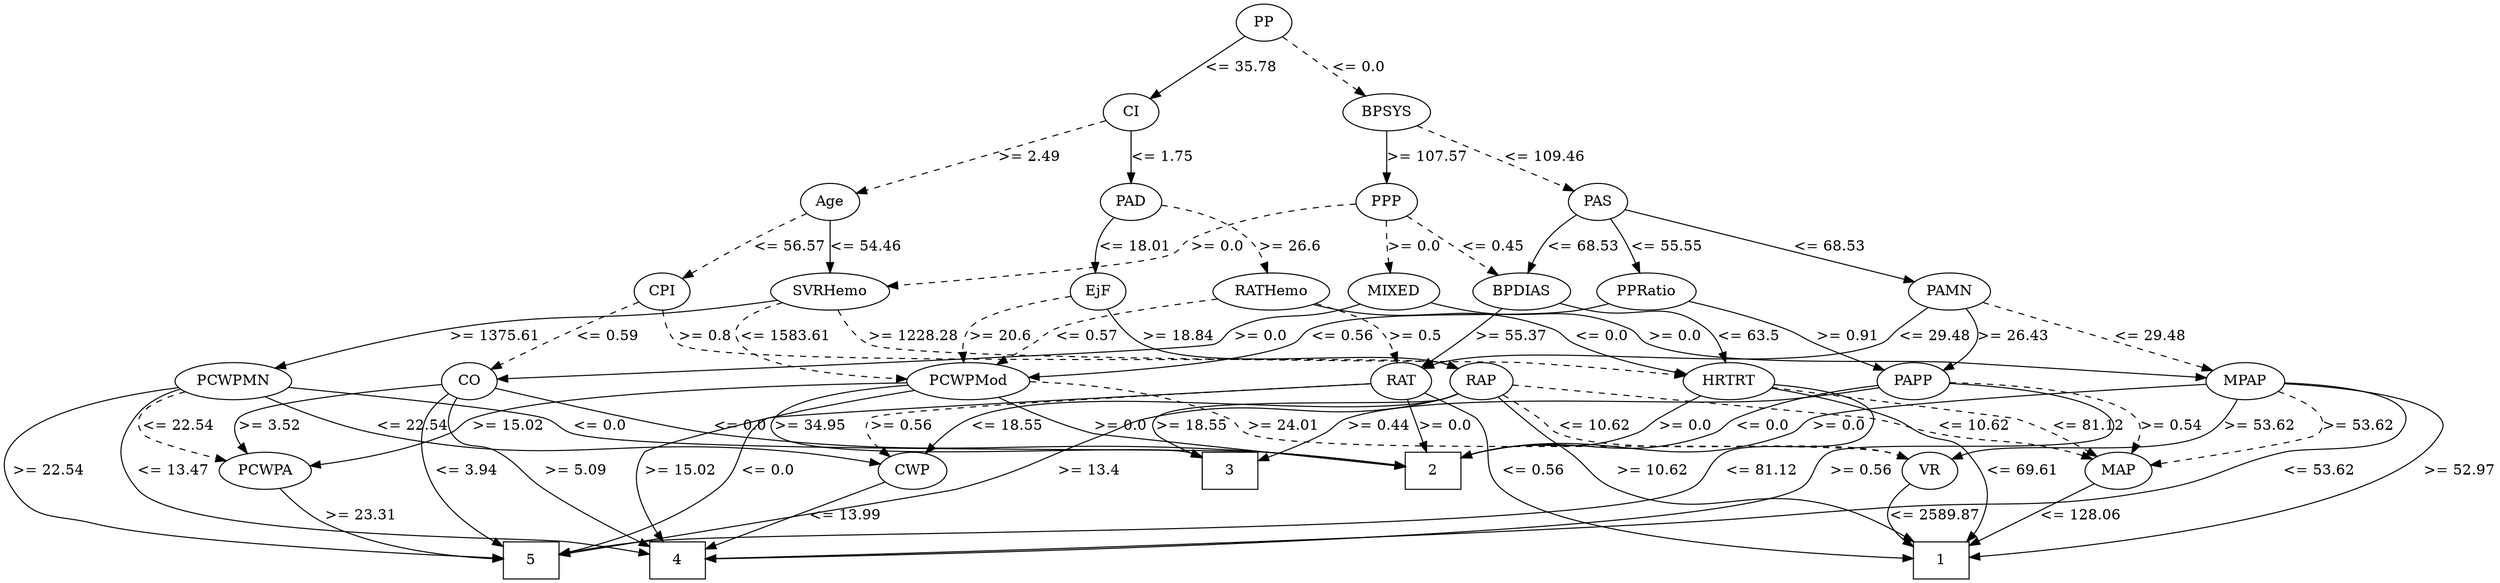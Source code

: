strict digraph G {
	graph [bb="0,0,1974.2,558"];
	node [label="\N"];
	1	[height=0.5,
		pos="1527.2,18",
		shape=box,
		width=0.75];
	2	[height=0.5,
		pos="1027.2,105",
		shape=box,
		width=0.75];
	3	[height=0.5,
		pos="931.15,105",
		shape=box,
		width=0.75];
	4	[height=0.5,
		pos="907.15,18",
		shape=box,
		width=0.75];
	5	[height=0.5,
		pos="181.15,18",
		shape=box,
		width=0.75];
	RAP	[height=0.5,
		pos="915.15,192",
		width=0.77778];
	RAP -> 1	[label=">= 10.62",
		lp="1362.2,105",
		op=">=",
		param=10.62,
		pos="e,1500,27.867 943.09,190.75 993.47,189.59 1102.4,183.75 1189.2,156 1202.6,151.7 1204.5,147.25 1217.2,141 1269.2,115.27 1282.3,108.76 \
1336.2,87 1389,65.634 1451.5,44.075 1490.2,31.126",
		style=solid];
	RAP -> 3	[label=">= 18.55",
		lp="934.15,148.5",
		op=">=",
		param=18.55,
		pos="e,917.05,123.16 909.24,174.06 906.69,164.25 904.94,151.75 908.15,141 909.06,137.96 910.33,134.95 911.8,132.03",
		style=solid];
	RAP -> 5	[label=">= 13.4",
		lp="858.65,105",
		op=">=",
		param=13.4,
		pos="e,208.46,20.64 900.68,176.07 876.22,152.02 824,105.5 769.15,87 666.1,52.236 331.47,28.471 218.67,21.283",
		style=solid];
	CWP	[height=0.5,
		pos="729.15,105",
		width=0.84854];
	RAP -> CWP	[label="<= 18.55",
		lp="773.15,148.5",
		op="<=",
		param=18.55,
		pos="e,730.89,123.45 894.04,180.01 888.95,177.72 883.45,175.54 878.15,174 821.73,157.55 792.82,192.99 747.15,156 740.15,150.32 735.87,\
141.69 733.25,133.19",
		style=solid];
	MAP	[height=0.5,
		pos="1664.2,105",
		width=0.84854];
	RAP -> MAP	[label="<= 10.62",
		lp="1564.2,148.5",
		op="<=",
		param=10.62,
		pos="e,1639.6,115.96 943.29,190.86 1025.6,190.09 1272.7,185.32 1475.2,156 1477.2,155.71 1617.2,123.59 1619.2,123 1622.7,121.92 1626.4,\
120.7 1630.1,119.43",
		style=dashed];
	VR	[height=0.5,
		pos="1500.2,105",
		width=0.75];
	RAP -> VR	[label="<= 10.62",
		lp="1385.2,148.5",
		op="<=",
		param=10.62,
		pos="e,1478.3,116.06 943.11,190.46 1025,188.58 1263.1,181.07 1336.2,156 1347.7,152.04 1347.8,145.5 1359.2,141 1401.1,124.33 1415.8,135.72 \
1459.2,123 1462.3,122.07 1465.6,120.97 1468.8,119.78",
		style=dashed];
	CWP -> 4	[label="<= 13.99",
		lp="934.15,61.5",
		op="<=",
		param=13.99,
		pos="e,910.17,36.337 758,98.614 806.59,89.482 899.73,71.684 902.15,69 907.67,62.905 909.8,54.524 910.29,46.364",
		style=solid];
	MAP -> 1	[label="<= 128.06",
		lp="1644.2,61.5",
		op="<=",
		param=128.06,
		pos="e,1554.4,32.132 1646.2,90.126 1632.3,79.669 1612.5,65.256 1594.2,54 1584.4,48.005 1573.5,42.029 1563.4,36.757",
		style=solid];
	VR -> 1	[label="<= 2589.87",
		lp="1533.7,61.5",
		op="<=",
		param=2589.87,
		pos="e,1511,36.293 1498,86.887 1497.3,77.016 1497.6,64.516 1501.2,54 1502.2,50.849 1503.7,47.746 1505.4,44.77",
		style=solid];
	PAS	[height=0.5,
		pos="1178.2,366",
		width=0.75];
	PAMN	[height=0.5,
		pos="1464.2,279",
		width=1.0139];
	PAS -> PAMN	[label="<= 68.53",
		lp="1364.2,322.5",
		op="<=",
		param=68.53,
		pos="e,1433.5,289.13 1202.5,357.75 1251.7,343.14 1363.2,310.02 1423.5,292.08",
		style=solid];
	BPDIAS	[height=0.5,
		pos="1119.2,279",
		width=1.1735];
	PAS -> BPDIAS	[label="<= 68.53",
		lp="1165.2,322.5",
		op="<=",
		param=68.53,
		pos="e,1123.9,297.17 1160.6,352.16 1153.2,346.1 1145,338.35 1139.2,330 1134.3,323 1130.3,314.62 1127.3,306.74",
		style=solid];
	PPRatio	[height=0.5,
		pos="1219.2,279",
		width=1.1013];
	PAS -> PPRatio	[label="<= 55.55",
		lp="1227.2,322.5",
		op="<=",
		param=55.55,
		pos="e,1211.2,296.68 1186.1,348.63 1189,342.75 1192.2,336.08 1195.2,330 1199,322.11 1203.1,313.51 1206.8,305.7",
		style=solid];
	MPAP	[height=0.5,
		pos="1787.2,192",
		width=0.97491];
	PAMN -> MPAP	[label="<= 29.48",
		lp="1724.2,235.5",
		op="<=",
		param=29.48,
		pos="e,1761.1,204.36 1499.2,273.44 1537.7,268.01 1601,257.76 1654.2,243 1688,233.59 1725.4,219.17 1751.9,208.22",
		style=dashed];
	PAPP	[height=0.5,
		pos="1592.2,192",
		width=0.88889];
	PAMN -> PAPP	[label=">= 26.43",
		lp="1624.2,235.5",
		op=">=",
		param=26.43,
		pos="e,1597.4,209.95 1498.9,273.35 1533.1,267.98 1581.7,257.93 1593.2,243 1598.1,236.5 1599.3,228.01 1598.8,219.88",
		style=solid];
	RAT	[height=0.5,
		pos="841.15,192",
		width=0.76389];
	PAMN -> RAT	[label="<= 29.48",
		lp="1221.2,235.5",
		op="<=",
		param=29.48,
		pos="e,861.8,204.1 1427.7,277.09 1375.2,274.93 1275.8,267.63 1195.2,243 1180.9,238.64 1179.5,231.88 1165.2,228 1041.7,194.76 1002.1,241.21 \
878.15,210 875.84,209.42 873.49,208.69 871.16,207.87",
		style=solid];
	BPDIAS -> RAT	[label=">= 55.37",
		lp="1135.2,235.5",
		op=">=",
		param=55.37,
		pos="e,861.82,204.02 1116.2,260.76 1113.4,249.53 1107.8,235.6 1097.2,228 1057.4,199.66 925.39,222.38 878.15,210 875.85,209.4 873.5,208.65 \
871.18,207.82",
		style=solid];
	HRTRT	[height=0.5,
		pos="1479.2,192",
		width=1.1013];
	BPDIAS -> HRTRT	[label="<= 63.5",
		lp="1491.7,235.5",
		op="<=",
		param=63.5,
		pos="e,1476.3,210.3 1149.6,266.44 1156.3,264.3 1163.4,262.32 1170.2,261 1201.5,254.9 1431,261.29 1457.2,243 1465,237.56 1470,228.71 1473.3,\
219.96",
		style=solid];
	PPRatio -> PAPP	[label=">= 0.91",
		lp="1564.7,235.5",
		op=">=",
		param=0.91,
		pos="e,1573.6,207 1257.6,274.52 1332.9,267.57 1494.2,251.88 1518.2,243 1528.1,239.32 1548.4,225.4 1565.2,213.17",
		style=solid];
	PCWPMod	[height=0.5,
		pos="657.15,192",
		width=1.4444];
	PPRatio -> PCWPMod	[label="<= 0.56",
		lp="1070.7,235.5",
		op="<=",
		param=0.56,
		pos="e,705.44,198.97 1189.9,266.84 1183.5,264.67 1176.6,262.59 1170.2,261 1116.9,247.96 1098.5,264.72 1048.2,243 1038.3,238.74 1039.2,\
231.93 1029.2,228 982.67,209.74 854.86,214.85 805.15,210 775.6,207.12 742.78,203.4 715.57,200.18",
		style=solid];
	PAD	[height=0.5,
		pos="827.15,366",
		width=0.79437];
	RATHemo	[height=0.5,
		pos="788.15,279",
		width=1.375];
	PAD -> RATHemo	[label=">= 26.6",
		lp="811.65,322.5",
		op=">=",
		param=26.6,
		pos="e,785.23,297.4 807.73,352.29 800.52,346.44 793.13,338.83 789.15,330 786.05,323.11 784.94,315.13 784.83,307.6",
		style=dashed];
	EjF	[height=0.5,
		pos="883.15,279",
		width=0.75];
	PAD -> EjF	[label="<= 18.01",
		lp="883.15,322.5",
		op="<=",
		param=18.01,
		pos="e,871.17,295.44 836.48,348.53 842.21,338.66 849.84,325.94 857.15,315 859.62,311.32 862.31,307.49 865,303.78",
		style=solid];
	RATHemo -> RAT	[label=">= 0.5",
		lp="806.15,235.5",
		op=">=",
		param=0.5,
		pos="e,817.89,201.75 783.75,260.79 782.11,250.66 781.76,237.92 787.15,228 792.03,219.04 800.29,212.02 808.91,206.69",
		style=dashed];
	RATHemo -> PCWPMod	[label="<= 0.57",
		lp="680.65,235.5",
		op="<=",
		param=0.57,
		pos="e,652.69,210.04 750.75,267.03 743.59,264.98 736.15,262.89 729.15,261 697.73,252.49 678.4,268.49 658.15,243 653.07,236.59 651.59,\
228.13 651.75,219.99",
		style=dashed];
	RATHemo -> HRTRT	[label="<= 0.0",
		lp="1377.2,235.5",
		op="<=",
		param=0.0,
		pos="e,1443.7,200.31 823.4,266.33 831.15,264.19 839.37,262.25 847.15,261 954.31,243.85 1231.7,275.83 1335.2,243 1346.8,239.31 1347.1,\
233.08 1358.2,228 1382.2,216.97 1410.6,208.54 1433.8,202.73",
		style=solid];
	EjF -> RAP	[label=">= 18.84",
		lp="926.15,235.5",
		op=">=",
		param=18.84,
		pos="e,908.85,209.76 889.48,261.21 893.99,249.22 900.15,232.85 905.31,219.16",
		style=solid];
	EjF -> PCWPMod	[label=">= 20.6",
		lp="869.65,235.5",
		op=">=",
		param=20.6,
		pos="e,707.46,196.81 869.87,263 858.98,251.64 842.56,236.59 825.15,228 791.62,211.45 750.58,202.72 717.46,198.11",
		style=dashed];
	MPAP -> 1	[label=">= 52.97",
		lp="1948.2,105",
		op=">=",
		param=52.97,
		pos="e,1554.4,22.397 1822.6,191.74 1875.8,191.47 1967.3,184.86 1940.2,141 1899.8,75.705 1658.5,36.666 1564.5,23.771",
		style=solid];
	MPAP -> 2	[label=">= 0.0",
		lp="1452.2,148.5",
		op=">=",
		param=0.0,
		pos="e,1054.5,118.84 1753.2,187.06 1722,183.48 1674.5,178.14 1633.2,174 1544.4,165.1 1517.2,186.11 1433.2,156 1422,152.01 1422.4,144.78 \
1411.2,141 1338.8,116.6 1142.6,139.86 1068.2,123 1066.9,122.71 1065.6,122.39 1064.3,122.04",
		style=solid];
	MPAP -> 4	[label="<= 53.62",
		lp="1826.2,105",
		op="<=",
		param=53.62,
		pos="e,934.16,19.621 1821.6,187.65 1862.6,182.32 1922.9,169.45 1899.2,141 1870.5,106.67 1843.3,134.9 1800.2,123 1756.2,110.88 1748.2,\
98.613 1704.2,87 1654.6,73.928 1640.1,80.536 1590.2,69 1568,63.878 1563.6,57.99 1541.2,54 1425.4,33.399 1062.3,22.827 944.46,19.876",
		style=solid];
	MPAP -> MAP	[label=">= 53.62",
		lp="1869.2,148.5",
		op=">=",
		param=53.62,
		pos="e,1693,111.49 1813.5,179.73 1832.2,170.12 1852.1,155.57 1840.2,141 1839.1,139.66 1754.6,123.31 1703.1,113.44",
		style=dashed];
	MPAP -> VR	[label=">= 53.62",
		lp="1791.2,148.5",
		op=">=",
		param=53.62,
		pos="e,1521.4,116.27 1779.1,174.04 1772.6,162.63 1762.5,148.37 1749.2,141 1708.5,118.61 1586.2,134.01 1541.2,123 1537.8,122.17 1534.3,\
121.1 1530.8,119.9",
		style=solid];
	PAPP -> 2	[label="<= 0.0",
		lp="1317.2,148.5",
		op="<=",
		param=0.0,
		pos="e,1054.6,118.7 1564.7,182.53 1553.5,179.38 1540.3,176.07 1528.2,174 1427.1,156.77 1396.6,184.82 1298.2,156 1284.6,152.03 1283.7,\
145.04 1270.2,141 1183.8,115.2 1155.7,144.51 1068.2,123 1066.9,122.69 1065.6,122.35 1064.3,121.98",
		style=solid];
	PAPP -> 3	[label=">= 0.44",
		lp="1076.7,148.5",
		op=">=",
		param=0.44,
		pos="e,958.41,114.01 1565,182.37 1553.7,179.15 1540.4,175.84 1528.2,174 1423.9,158.37 1153.1,192.45 1054.2,156 1044.1,152.28 1044.6,146.12 \
1035.2,141 1023.3,134.59 992.89,124.6 967.98,116.93",
		style=solid];
	PAPP -> 4	[label=">= 0.56",
		lp="1441.7,105",
		op=">=",
		param=0.56,
		pos="e,934.41,20.345 1621.2,184.33 1651.1,176.19 1690.8,161.02 1672.2,141 1633.7,99.754 1469.5,148.3 1419.2,123 1400.3,113.52 1406.7,\
97.126 1388.2,87 1311.5,45.098 1043.8,26.479 944.57,20.903",
		style=solid];
	PAPP -> MAP	[label=">= 0.54",
		lp="1722.7,148.5",
		op=">=",
		param=0.54,
		pos="e,1682.6,119.36 1624.1,189.83 1648.5,187.05 1680.6,178.91 1697.2,156 1704.1,146.41 1698.3,135.49 1689.8,126.3",
		style=dashed];
	RAT -> 1	[label="<= 0.56",
		lp="1227.7,105",
		op="<=",
		param=0.56,
		pos="e,1500,18.87 861.8,179.92 867,177.57 872.67,175.39 878.15,174 936.44,159.2 1094.6,183.42 1148.2,156 1183.6,137.86 1171.1,107.6 1205.2,\
87 1296.6,31.629 1426.5,20.876 1489.7,19.096",
		style=solid];
	RAT -> 2	[label=">= 0.0",
		lp="1125.2,148.5",
		op=">=",
		param=0.0,
		pos="e,1054.3,117.67 861.81,179.97 867.02,177.62 872.68,175.43 878.15,174 902.42,167.67 1086.1,174.43 1103.2,156 1107.7,151.1 1106.8,\
146.61 1103.2,141 1101.9,139.02 1082.4,130.05 1063.4,121.69",
		style=solid];
	RAT -> 5	[label="<= 0.0",
		lp="388.15,105",
		op="<=",
		param=0.0,
		pos="e,208.57,24.684 814.42,187.27 752.34,178.6 603.28,157.68 598.15,156 584.74,151.59 583.68,145.04 570.15,141 484.22,115.3 451.75,157.97 \
369.15,123 325.92,104.69 330.07,77.026 289.15,54 267.06,41.567 239.9,32.792 218.35,27.138",
		style=solid];
	RAT -> CWP	[label=">= 0.56",
		lp="701.65,148.5",
		op=">=",
		param=0.56,
		pos="e,705.66,116.67 814.38,187.08 770.59,180.39 687.63,166.5 679.15,156 669.29,143.78 681.77,131.29 696.72,121.85",
		style=dashed];
	PCWPMod -> 2	[label=">= 0.0",
		lp="883.15,148.5",
		op=">=",
		param=0.0,
		pos="e,1000.1,114.3 698.01,180.8 748.84,168.17 832.75,147.53 864.15,141 909.65,131.54 921.85,133.35 967.15,123 974.71,121.27 982.74,119.18 \
990.38,117.07",
		style=solid];
	PCWPMod -> 3	[label=">= 34.95",
		lp="569.15,148.5",
		op=">=",
		param=34.95,
		pos="e,903.79,118.84 608.71,185.39 567.96,178.84 519.79,165.61 543.15,141 569.74,113 852.5,131.52 890.15,123 891.42,122.71 892.7,122.39 \
893.99,122.04",
		style=solid];
	PCWPMod -> 4	[label=">= 15.02",
		lp="663.15,105",
		op=">=",
		param=15.02,
		pos="e,880.02,25.842 605.28,190.25 512.19,187.95 329.36,178.65 362.15,141 381.31,119.01 463.52,128.55 492.15,123 501.64,121.16 770.02,\
53.567 870.05,28.355",
		style=solid];
	PCWPMod -> VR	[label=">= 24.01",
		lp="1005.2,148.5",
		op=">=",
		param=24.01,
		pos="e,1478.9,116.48 705.77,185.41 791.3,175.56 959.79,156.15 960.15,156 970.1,151.89 969.06,144.72 979.15,141 1079.3,104.11 1354.9,145.8 \
1459.2,123 1462.6,122.25 1466.1,121.24 1469.5,120.07",
		style=dashed];
	PCWPA	[height=0.5,
		pos="273.15,105",
		width=1.1555];
	PCWPMod -> PCWPA	[label=">= 15.02",
		lp="308.15,148.5",
		op=">=",
		param=15.02,
		pos="e,271.41,123.31 605.56,189.6 508.3,186.47 305.48,177.42 282.15,156 275.94,150.29 273.12,141.88 272.01,133.57",
		style=solid];
	PCWPA -> 5	[label=">= 23.31",
		lp="259.15,61.5",
		op=">=",
		param=23.31,
		pos="e,199.82,36.246 256.28,88.41 242.55,75.724 222.94,57.604 207.2,43.059",
		style=solid];
	PCWPMN	[height=0.5,
		pos="151.15,192",
		width=1.3902];
	PCWPMN -> 2	[label="<= 0.0",
		lp="514.15,148.5",
		op="<=",
		param=0.0,
		pos="e,999.98,115.18 191.57,181.29 203.9,178.61 217.53,175.91 230.15,174 320.15,160.4 344.37,170.91 434.15,156 461.7,151.43 467.51,144.89 \
495.15,141 703.04,111.79 759.81,155.85 967.15,123 974.74,121.8 982.73,119.96 990.31,117.92",
		style=solid];
	PCWPMN -> 4	[label="<= 13.47",
		lp="196.15,105",
		op="<=",
		param=13.47,
		pos="e,879.89,18.775 134.38,174.89 126.54,165.35 119.79,152.85 124.15,141 124.5,140.08 169.28,87.458 170.15,87 293.63,22.091 737.8,18.37 \
869.86,18.737",
		style=solid];
	PCWPMN -> 5	[label=">= 22.54",
		lp="32.155,105",
		op=">=",
		param=22.54,
		pos="e,153.99,19.909 108.82,182.26 87.557,176.72 61.966,168.25 41.155,156 11.521,138.56 -11.347,116.6 6.1547,87 34.201,39.566 101.52,\
25.126 144.02,20.789",
		style=solid];
	PCWPMN -> CWP	[label="<= 22.54",
		lp="408.15,148.5",
		op="<=",
		param=22.54,
		pos="e,700.18,110.9 192.49,181.72 204.6,179.11 217.89,176.34 230.15,174 277.95,164.88 290.97,167.89 338.15,156 358.19,150.95 361.92,145.16 \
382.15,141 483.89,120.08 511.95,134.67 615.15,123 640.22,120.17 668.23,116 690.22,112.5",
		style=solid];
	PCWPMN -> PCWPA	[label="<= 22.54",
		lp="157.15,148.5",
		op="<=",
		param=22.54,
		pos="e,240.72,116.38 136.48,174.38 129.11,163.97 123.26,150.72 131.15,141 155.78,110.69 179.32,132.68 217.15,123 221.59,121.86 226.21,\
120.6 230.79,119.29",
		style=dashed];
	CO	[height=0.5,
		pos="266.15,192",
		width=0.75];
	CO -> 2	[label="<= 0.0",
		lp="652.15,148.5",
		op="<=",
		param=0.0,
		pos="e,999.97,115.09 293.45,190.57 350.36,189.14 485.55,182.94 595.15,156 612.79,151.67 615.42,144.87 633.15,141 778.4,109.3 820.51,147.41 \
967.15,123 974.73,121.74 982.71,119.87 990.29,117.83",
		style=solid];
	CO -> 4	[label=">= 5.09",
		lp="465.65,105",
		op=">=",
		param=5.09,
		pos="e,879.98,20.55 262.58,173.99 261.36,163.15 261.98,149.57 270.15,141 291.96,118.14 383.22,137.74 411.15,123 430.09,113.01 424.32,\
97.166 443.15,87 517.05,47.125 773.1,27.361 869.79,21.187",
		style=solid];
	CO -> 5	[label="<= 3.94",
		lp="116.65,105",
		op="<=",
		param=3.94,
		pos="e,153.99,31.709 242.3,183.25 232.41,180.17 220.79,176.72 210.15,174 155.59,160.04 114.46,175.53 94.155,123 88.385,108.08 87.142,\
101.38 94.155,87 104.82,65.133 126.29,48.236 145.23,36.755",
		style=solid];
	CO -> PCWPA	[label=">= 3.52",
		lp="211.65,148.5",
		op=">=",
		param=3.52,
		pos="e,239.47,115.82 242.14,183.29 221.9,176.24 195.28,165.51 189.15,156 185.55,150.39 185.46,146.55 189.15,141 194.22,133.4 211.84,125.53 \
229.64,119.18",
		style=solid];
	CI	[height=0.5,
		pos="827.15,453",
		width=0.75];
	CI -> PAD	[label="<= 1.75",
		lp="849.65,409.5",
		op="<=",
		param=1.75,
		pos="e,827.15,384.18 827.15,434.8 827.15,423.16 827.15,407.55 827.15,394.24",
		style=solid];
	Age	[height=0.5,
		pos="670.15,366",
		width=0.75];
	CI -> Age	[label=">= 2.49",
		lp="779.65,409.5",
		op=">=",
		param=2.49,
		pos="e,690.68,378.11 806.63,440.89 779.36,426.12 731.01,399.95 699.78,383.04",
		style=dashed];
	SVRHemo	[height=0.5,
		pos="670.15,279",
		width=1.3902];
	Age -> SVRHemo	[label="<= 54.46",
		lp="696.15,322.5",
		op="<=",
		param=54.46,
		pos="e,670.15,297.18 670.15,347.8 670.15,336.16 670.15,320.55 670.15,307.24",
		style=solid];
	CPI	[height=0.5,
		pos="575.15,279",
		width=0.75];
	Age -> CPI	[label="<= 56.57",
		lp="640.15,322.5",
		op="<=",
		param=56.57,
		pos="e,585.5,296.05 649.27,354.27 638.18,348.03 624.72,339.52 614.15,330 605.81,322.48 597.93,313.02 591.46,304.35",
		style=dashed];
	SVRHemo -> PCWPMod	[label="<= 1583.61",
		lp="602.65,235.5",
		op="<=",
		param=1583.61,
		pos="e,613.14,201.67 632.51,267.12 605.8,259.02 574.03,248.46 570.15,243 557.33,224.92 578.75,212.46 603.54,204.5",
		style=dashed];
	SVRHemo -> PCWPMN	[label=">= 1375.61",
		lp="530.65,235.5",
		op=">=",
		param=1375.61,
		pos="e,191.58,202.64 633.51,266.69 626.15,264.63 618.44,262.62 611.15,261 561.52,249.94 548.28,251.58 498.15,243 461.64,236.75 452.85,\
233.12 416.15,228 333.9,216.52 312.22,222.76 230.15,210 220.89,208.56 211.08,206.71 201.64,204.77",
		style=solid];
	SVRHemo -> HRTRT	[label=">= 1228.28",
		lp="1298.7,235.5",
		op=">=",
		param=1228.28,
		pos="e,1439.4,193.64 706.01,266.32 713.89,264.18 722.24,262.24 730.15,261 786.94,252.1 1193.2,262.79 1247.2,243 1257.3,239.3 1256.3,232.34 \
1266.2,228 1318.8,204.77 1384.9,196.82 1429.4,194.17",
		style=dashed];
	HRTRT -> 1	[label="<= 69.61",
		lp="1585.2,105",
		op="<=",
		param=69.61,
		pos="e,1552.5,36.086 1493.9,175.2 1506,161.85 1523.1,141.91 1536.2,123 1551.7,100.38 1559.3,95.577 1566.2,69 1567.8,62.546 1568.9,60.088 \
1566.2,54 1564.5,50.274 1562.2,46.78 1559.6,43.55",
		style=solid];
	HRTRT -> 2	[label=">= 0.0",
		lp="1247.2,148.5",
		op=">=",
		param=0.0,
		pos="e,1054.2,118.11 1441.7,186.06 1354.1,174.31 1138.2,144.12 1068.2,123 1066.7,122.57 1065.3,122.11 1063.8,121.62",
		style=solid];
	HRTRT -> 5	[label="<= 81.12",
		lp="1147.2,105",
		op="<=",
		param=81.12,
		pos="e,208.26,20.92 1481.8,173.65 1482.4,162.66 1480.9,149.05 1472.2,141 1443.4,114.63 1158.4,134.67 1121.2,123 1092.2,113.94 1092,96.495 \
1063.2,87 1020.2,72.836 702.28,57.493 657.15,54 493.69,41.347 298.55,27.344 218.36,21.637",
		style=solid];
	HRTRT -> MAP	[label="<= 81.12",
		lp="1646.2,148.5",
		op="<=",
		param=81.12,
		pos="e,1648.2,120.5 1512.9,182.42 1542.2,174.69 1582.4,163.42 1597.2,156 1612.5,148.28 1628.1,136.98 1640.3,127.08",
		style=dashed];
	MIXED	[height=0.5,
		pos="992.15,279",
		width=1.125];
	MIXED -> MPAP	[label=">= 0.0",
		lp="1434.2,235.5",
		op=">=",
		param=0.0,
		pos="e,1753.2,197.02 1026.4,269.09 1039.4,266.03 1054.4,262.91 1068.2,261 1140.5,251 1327.9,268.82 1396.2,243 1406.2,239.19 1405.1,231.94 \
1415.2,228 1460.4,210.18 1584.8,214.67 1633.2,210 1670.3,206.42 1712.5,201.72 1743.2,198.17",
		style=solid];
	MIXED -> CO	[label=">= 0.0",
		lp="991.15,235.5",
		op=">=",
		param=0.0,
		pos="e,293.1,194.4 984.78,260.91 978.84,249.44 969.31,235.16 956.15,228 920.98,208.86 636.15,212.03 596.15,210 489.95,204.61 364.52,198.11 \
303.4,194.94",
		style=solid];
	BPSYS	[height=0.5,
		pos="992.15,453",
		width=1.0471];
	BPSYS -> PAS	[label="<= 109.46",
		lp="1125.2,409.5",
		op="<=",
		param=109.46,
		pos="e,1156.4,376.95 1018.4,440 1052.2,424.57 1110.8,397.79 1146.8,381.31",
		style=dashed];
	PPP	[height=0.5,
		pos="992.15,366",
		width=0.75];
	BPSYS -> PPP	[label=">= 107.57",
		lp="1021.2,409.5",
		op=">=",
		param=107.57,
		pos="e,992.15,384.18 992.15,434.8 992.15,423.16 992.15,407.55 992.15,394.24",
		style=solid];
	PPP -> BPDIAS	[label="<= 0.45",
		lp="1085.7,322.5",
		op="<=",
		param=0.45,
		pos="e,1097.3,294.66 1010.6,352.64 1031.1,338.94 1064.4,316.64 1088.7,300.36",
		style=dashed];
	PPP -> SVRHemo	[label=">= 0.0",
		lp="959.15,322.5",
		op=">=",
		param=0.0,
		pos="e,706.72,291.46 975.14,351.64 959.1,339.83 933.9,323.23 909.15,315 833.29,289.76 808.7,311.96 730.15,297 725.73,296.16 721.15,295.14 \
716.6,294.02",
		style=dashed];
	PPP -> MIXED	[label=">= 0.0",
		lp="1011.2,322.5",
		op=">=",
		param=0.0,
		pos="e,992.15,297.18 992.15,347.8 992.15,336.16 992.15,320.55 992.15,307.24",
		style=dashed];
	CPI -> RAP	[label=">= 0.8",
		lp="759.15,235.5",
		op=">=",
		param=0.8,
		pos="e,894.05,204.02 595.74,267.21 600.69,264.92 606.03,262.68 611.15,261 650.74,248 663.22,254.88 703.15,243 720.16,237.94 723,232.52 \
740.15,228 799.97,212.25 818.71,227.11 878.15,210 880.31,209.38 882.49,208.65 884.67,207.86",
		style=dashed];
	CPI -> CO	[label="<= 0.59",
		lp="393.65,235.5",
		op="<=",
		param=0.59,
		pos="e,286,204.49 548.52,275.78 509.04,271.97 432.98,262.61 371.15,243 344.28,234.48 315.49,220.38 294.87,209.32",
		style=dashed];
	PP	[height=0.5,
		pos="894.15,540",
		width=0.75];
	PP -> CI	[label="<= 35.78",
		lp="890.15,496.5",
		op="<=",
		param=35.78,
		pos="e,839.26,469.35 882.18,523.8 872.04,510.95 857.36,492.32 845.71,477.54",
		style=solid];
	PP -> BPSYS	[label="<= 0.0",
		lp="967.15,496.5",
		op="<=",
		param=0.0,
		pos="e,974.8,469.06 909.9,525.34 925.29,511.99 948.97,491.46 966.97,475.84",
		style=dashed];
}
